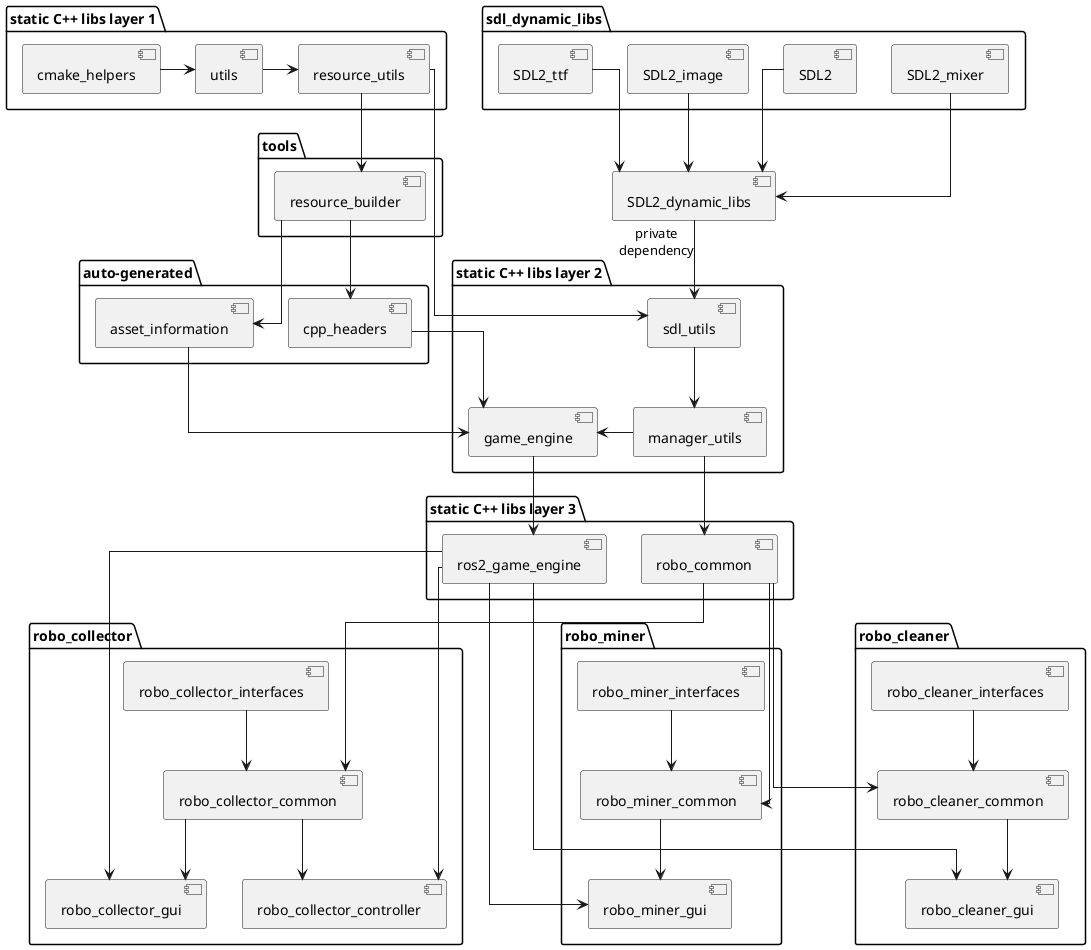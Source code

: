 @startuml

skinparam linetype polyline
skinparam linetype ortho

package "static C++ libs layer 1" {
  [cmake_helpers]
  [utils]
  [resource_utils]
}

package "static C++ libs layer 2" {
  [sdl_utils]
  [manager_utils]
  [game_engine]
}

package "static C++ libs layer 3" {
  [ros2_game_engine]
  [robo_common]
}

package "tools" {
  [resource_builder]
}

package "auto-generated" {
  [cpp_headers]
  [asset_information]
}

package "sdl_dynamic_libs" {
  [SDL2]
  [SDL2_image]
  [SDL2_ttf]
  [SDL2_mixer]
}

[SDL2_dynamic_libs]

package "robo_collector" {
  [robo_collector_gui]
  [robo_collector_controller]
  [robo_collector_common]
  [robo_collector_interfaces]
}

package "robo_miner" {
  [robo_miner_gui]
  [robo_miner_common]
  [robo_miner_interfaces]
}

package "robo_cleaner" {
  [robo_cleaner_gui]
  [robo_cleaner_common]
  [robo_cleaner_interfaces]
}

' START libs & tools
cmake_helpers -> utils
utils -> resource_utils
resource_utils --> sdl_utils
sdl_utils -d-> manager_utils
manager_utils -> game_engine
game_engine -> ros2_game_engine

resource_utils --> resource_builder
resource_builder --> asset_information
resource_builder --> cpp_headers
asset_information --> game_engine
cpp_headers --> game_engine

SDL2 --> SDL2_dynamic_libs
SDL2_image --> SDL2_dynamic_libs
SDL2_ttf --> SDL2_dynamic_libs
SDL2_mixer --> SDL2_dynamic_libs

SDL2_dynamic_libs --> sdl_utils : private\ndependency
' END libs & tools

manager_utils --> robo_common

' START Robo Collector
robo_collector_interfaces --> robo_collector_common
robo_common -d--> robo_collector_common
robo_collector_common --> robo_collector_gui
robo_collector_common --> robo_collector_controller
ros2_game_engine -d--> robo_collector_gui
ros2_game_engine -d--> robo_collector_controller
' END Robo Collector

' START Robo Miner
robo_miner_interfaces --> robo_miner_common
robo_common -d--> robo_miner_common
robo_miner_common --> robo_miner_gui
ros2_game_engine -d--> robo_miner_gui
' END Robo Miner

' START Robo Cleaner
robo_cleaner_interfaces --> robo_cleaner_common
robo_common -d--> robo_cleaner_common
robo_cleaner_common --> robo_cleaner_gui
ros2_game_engine -d--> robo_cleaner_gui
' END Robo Cleaner

@enduml